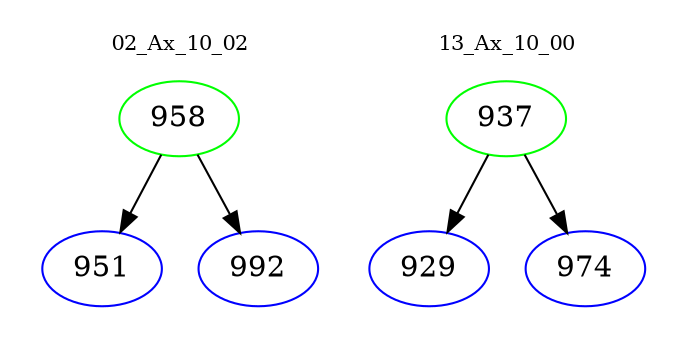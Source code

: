 digraph{
subgraph cluster_0 {
color = white
label = "02_Ax_10_02";
fontsize=10;
T0_958 [label="958", color="green"]
T0_958 -> T0_951 [color="black"]
T0_951 [label="951", color="blue"]
T0_958 -> T0_992 [color="black"]
T0_992 [label="992", color="blue"]
}
subgraph cluster_1 {
color = white
label = "13_Ax_10_00";
fontsize=10;
T1_937 [label="937", color="green"]
T1_937 -> T1_929 [color="black"]
T1_929 [label="929", color="blue"]
T1_937 -> T1_974 [color="black"]
T1_974 [label="974", color="blue"]
}
}
